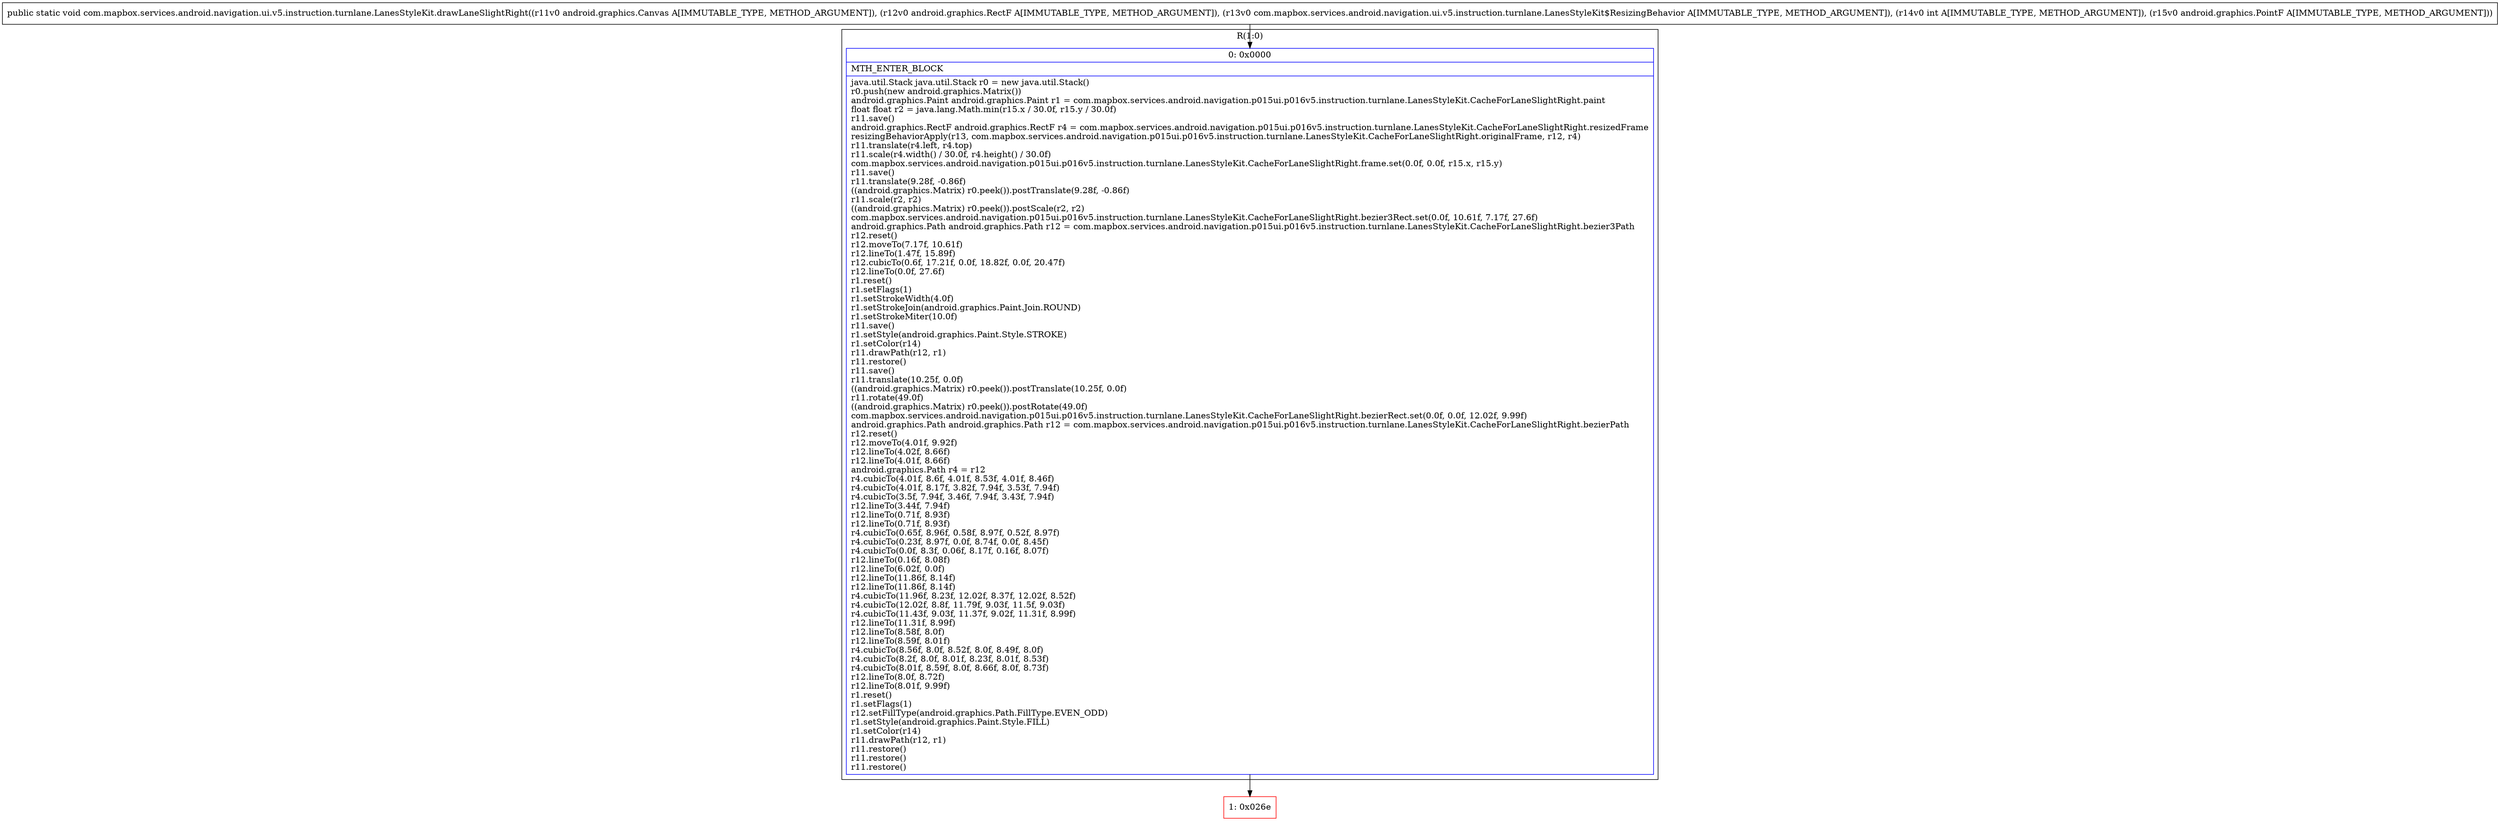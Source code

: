 digraph "CFG forcom.mapbox.services.android.navigation.ui.v5.instruction.turnlane.LanesStyleKit.drawLaneSlightRight(Landroid\/graphics\/Canvas;Landroid\/graphics\/RectF;Lcom\/mapbox\/services\/android\/navigation\/ui\/v5\/instruction\/turnlane\/LanesStyleKit$ResizingBehavior;ILandroid\/graphics\/PointF;)V" {
subgraph cluster_Region_1982835065 {
label = "R(1:0)";
node [shape=record,color=blue];
Node_0 [shape=record,label="{0\:\ 0x0000|MTH_ENTER_BLOCK\l|java.util.Stack java.util.Stack r0 = new java.util.Stack()\lr0.push(new android.graphics.Matrix())\landroid.graphics.Paint android.graphics.Paint r1 = com.mapbox.services.android.navigation.p015ui.p016v5.instruction.turnlane.LanesStyleKit.CacheForLaneSlightRight.paint\lfloat float r2 = java.lang.Math.min(r15.x \/ 30.0f, r15.y \/ 30.0f)\lr11.save()\landroid.graphics.RectF android.graphics.RectF r4 = com.mapbox.services.android.navigation.p015ui.p016v5.instruction.turnlane.LanesStyleKit.CacheForLaneSlightRight.resizedFrame\lresizingBehaviorApply(r13, com.mapbox.services.android.navigation.p015ui.p016v5.instruction.turnlane.LanesStyleKit.CacheForLaneSlightRight.originalFrame, r12, r4)\lr11.translate(r4.left, r4.top)\lr11.scale(r4.width() \/ 30.0f, r4.height() \/ 30.0f)\lcom.mapbox.services.android.navigation.p015ui.p016v5.instruction.turnlane.LanesStyleKit.CacheForLaneSlightRight.frame.set(0.0f, 0.0f, r15.x, r15.y)\lr11.save()\lr11.translate(9.28f, \-0.86f)\l((android.graphics.Matrix) r0.peek()).postTranslate(9.28f, \-0.86f)\lr11.scale(r2, r2)\l((android.graphics.Matrix) r0.peek()).postScale(r2, r2)\lcom.mapbox.services.android.navigation.p015ui.p016v5.instruction.turnlane.LanesStyleKit.CacheForLaneSlightRight.bezier3Rect.set(0.0f, 10.61f, 7.17f, 27.6f)\landroid.graphics.Path android.graphics.Path r12 = com.mapbox.services.android.navigation.p015ui.p016v5.instruction.turnlane.LanesStyleKit.CacheForLaneSlightRight.bezier3Path\lr12.reset()\lr12.moveTo(7.17f, 10.61f)\lr12.lineTo(1.47f, 15.89f)\lr12.cubicTo(0.6f, 17.21f, 0.0f, 18.82f, 0.0f, 20.47f)\lr12.lineTo(0.0f, 27.6f)\lr1.reset()\lr1.setFlags(1)\lr1.setStrokeWidth(4.0f)\lr1.setStrokeJoin(android.graphics.Paint.Join.ROUND)\lr1.setStrokeMiter(10.0f)\lr11.save()\lr1.setStyle(android.graphics.Paint.Style.STROKE)\lr1.setColor(r14)\lr11.drawPath(r12, r1)\lr11.restore()\lr11.save()\lr11.translate(10.25f, 0.0f)\l((android.graphics.Matrix) r0.peek()).postTranslate(10.25f, 0.0f)\lr11.rotate(49.0f)\l((android.graphics.Matrix) r0.peek()).postRotate(49.0f)\lcom.mapbox.services.android.navigation.p015ui.p016v5.instruction.turnlane.LanesStyleKit.CacheForLaneSlightRight.bezierRect.set(0.0f, 0.0f, 12.02f, 9.99f)\landroid.graphics.Path android.graphics.Path r12 = com.mapbox.services.android.navigation.p015ui.p016v5.instruction.turnlane.LanesStyleKit.CacheForLaneSlightRight.bezierPath\lr12.reset()\lr12.moveTo(4.01f, 9.92f)\lr12.lineTo(4.02f, 8.66f)\lr12.lineTo(4.01f, 8.66f)\landroid.graphics.Path r4 = r12\lr4.cubicTo(4.01f, 8.6f, 4.01f, 8.53f, 4.01f, 8.46f)\lr4.cubicTo(4.01f, 8.17f, 3.82f, 7.94f, 3.53f, 7.94f)\lr4.cubicTo(3.5f, 7.94f, 3.46f, 7.94f, 3.43f, 7.94f)\lr12.lineTo(3.44f, 7.94f)\lr12.lineTo(0.71f, 8.93f)\lr12.lineTo(0.71f, 8.93f)\lr4.cubicTo(0.65f, 8.96f, 0.58f, 8.97f, 0.52f, 8.97f)\lr4.cubicTo(0.23f, 8.97f, 0.0f, 8.74f, 0.0f, 8.45f)\lr4.cubicTo(0.0f, 8.3f, 0.06f, 8.17f, 0.16f, 8.07f)\lr12.lineTo(0.16f, 8.08f)\lr12.lineTo(6.02f, 0.0f)\lr12.lineTo(11.86f, 8.14f)\lr12.lineTo(11.86f, 8.14f)\lr4.cubicTo(11.96f, 8.23f, 12.02f, 8.37f, 12.02f, 8.52f)\lr4.cubicTo(12.02f, 8.8f, 11.79f, 9.03f, 11.5f, 9.03f)\lr4.cubicTo(11.43f, 9.03f, 11.37f, 9.02f, 11.31f, 8.99f)\lr12.lineTo(11.31f, 8.99f)\lr12.lineTo(8.58f, 8.0f)\lr12.lineTo(8.59f, 8.01f)\lr4.cubicTo(8.56f, 8.0f, 8.52f, 8.0f, 8.49f, 8.0f)\lr4.cubicTo(8.2f, 8.0f, 8.01f, 8.23f, 8.01f, 8.53f)\lr4.cubicTo(8.01f, 8.59f, 8.0f, 8.66f, 8.0f, 8.73f)\lr12.lineTo(8.0f, 8.72f)\lr12.lineTo(8.01f, 9.99f)\lr1.reset()\lr1.setFlags(1)\lr12.setFillType(android.graphics.Path.FillType.EVEN_ODD)\lr1.setStyle(android.graphics.Paint.Style.FILL)\lr1.setColor(r14)\lr11.drawPath(r12, r1)\lr11.restore()\lr11.restore()\lr11.restore()\l}"];
}
Node_1 [shape=record,color=red,label="{1\:\ 0x026e}"];
MethodNode[shape=record,label="{public static void com.mapbox.services.android.navigation.ui.v5.instruction.turnlane.LanesStyleKit.drawLaneSlightRight((r11v0 android.graphics.Canvas A[IMMUTABLE_TYPE, METHOD_ARGUMENT]), (r12v0 android.graphics.RectF A[IMMUTABLE_TYPE, METHOD_ARGUMENT]), (r13v0 com.mapbox.services.android.navigation.ui.v5.instruction.turnlane.LanesStyleKit$ResizingBehavior A[IMMUTABLE_TYPE, METHOD_ARGUMENT]), (r14v0 int A[IMMUTABLE_TYPE, METHOD_ARGUMENT]), (r15v0 android.graphics.PointF A[IMMUTABLE_TYPE, METHOD_ARGUMENT])) }"];
MethodNode -> Node_0;
Node_0 -> Node_1;
}

